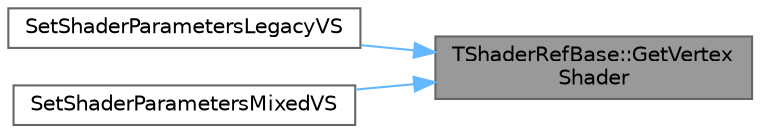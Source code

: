 digraph "TShaderRefBase::GetVertexShader"
{
 // INTERACTIVE_SVG=YES
 // LATEX_PDF_SIZE
  bgcolor="transparent";
  edge [fontname=Helvetica,fontsize=10,labelfontname=Helvetica,labelfontsize=10];
  node [fontname=Helvetica,fontsize=10,shape=box,height=0.2,width=0.4];
  rankdir="RL";
  Node1 [id="Node000001",label="TShaderRefBase::GetVertex\lShader",height=0.2,width=0.4,color="gray40", fillcolor="grey60", style="filled", fontcolor="black",tooltip=" "];
  Node1 -> Node2 [id="edge1_Node000001_Node000002",dir="back",color="steelblue1",style="solid",tooltip=" "];
  Node2 [id="Node000002",label="SetShaderParametersLegacyVS",height=0.2,width=0.4,color="grey40", fillcolor="white", style="filled",URL="$d9/dfb/ShaderParameterUtils_8h.html#a9702064b51a6373b69cfe55d0f184130",tooltip="Utility to set all legacy parameters for a Vertex shader. Requires the shader type to implement SetPa..."];
  Node1 -> Node3 [id="edge2_Node000001_Node000003",dir="back",color="steelblue1",style="solid",tooltip=" "];
  Node3 [id="Node000003",label="SetShaderParametersMixedVS",height=0.2,width=0.4,color="grey40", fillcolor="white", style="filled",URL="$d9/dfb/ShaderParameterUtils_8h.html#a344d66d648c50af5ad1c46be373dc10f",tooltip="Utility to set all legacy and non-legacy parameters for a Vertex shader. Requires the shader type to ..."];
}

